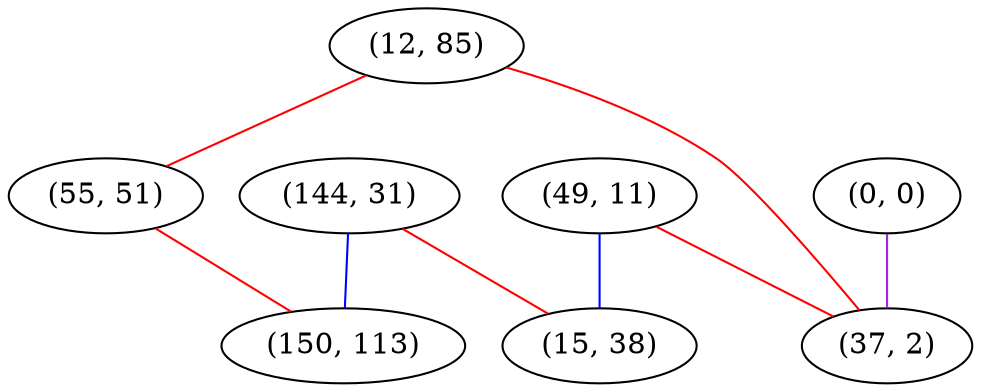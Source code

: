 graph "" {
"(12, 85)";
"(55, 51)";
"(0, 0)";
"(144, 31)";
"(150, 113)";
"(49, 11)";
"(15, 38)";
"(37, 2)";
"(12, 85)" -- "(55, 51)"  [color=red, key=0, weight=1];
"(12, 85)" -- "(37, 2)"  [color=red, key=0, weight=1];
"(55, 51)" -- "(150, 113)"  [color=red, key=0, weight=1];
"(0, 0)" -- "(37, 2)"  [color=purple, key=0, weight=4];
"(144, 31)" -- "(15, 38)"  [color=red, key=0, weight=1];
"(144, 31)" -- "(150, 113)"  [color=blue, key=0, weight=3];
"(49, 11)" -- "(15, 38)"  [color=blue, key=0, weight=3];
"(49, 11)" -- "(37, 2)"  [color=red, key=0, weight=1];
}
